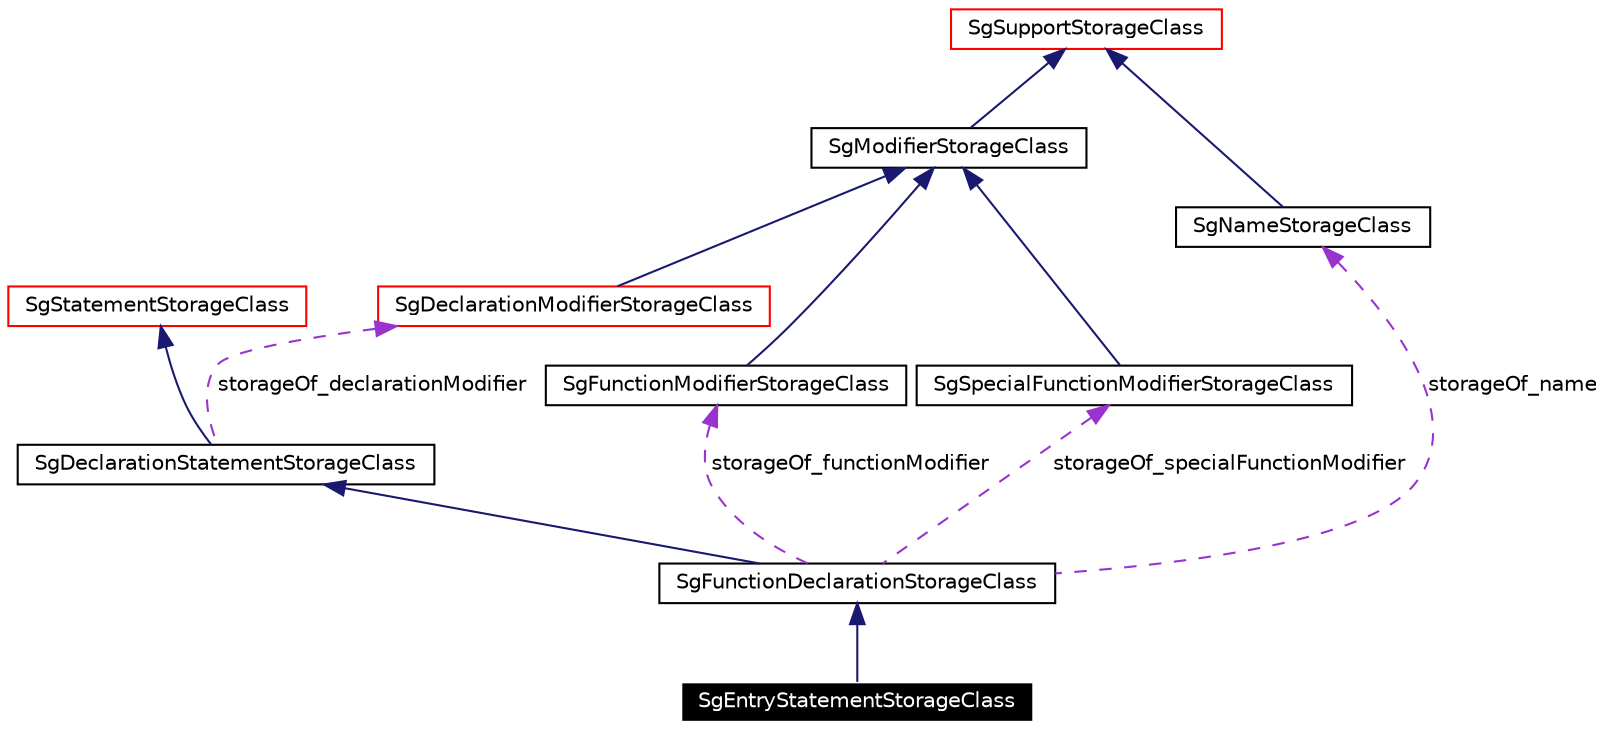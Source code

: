 digraph G
{
  edge [fontname="Helvetica",fontsize=10,labelfontname="Helvetica",labelfontsize=10];
  node [fontname="Helvetica",fontsize=10,shape=record];
  Node1 [label="SgEntryStatementStorageClass",height=0.2,width=0.4,color="white", fillcolor="black", style="filled" fontcolor="white"];
  Node2 -> Node1 [dir=back,color="midnightblue",fontsize=10,style="solid",fontname="Helvetica"];
  Node2 [label="SgFunctionDeclarationStorageClass",height=0.2,width=0.4,color="black",URL="$classSgFunctionDeclarationStorageClass.html"];
  Node3 -> Node2 [dir=back,color="midnightblue",fontsize=10,style="solid",fontname="Helvetica"];
  Node3 [label="SgDeclarationStatementStorageClass",height=0.2,width=0.4,color="black",URL="$classSgDeclarationStatementStorageClass.html"];
  Node4 -> Node3 [dir=back,color="midnightblue",fontsize=10,style="solid",fontname="Helvetica"];
  Node4 [label="SgStatementStorageClass",height=0.2,width=0.4,color="red",URL="$classSgStatementStorageClass.html"];
  Node5 -> Node3 [dir=back,color="darkorchid3",fontsize=10,style="dashed",label="storageOf_declarationModifier",fontname="Helvetica"];
  Node5 [label="SgDeclarationModifierStorageClass",height=0.2,width=0.4,color="red",URL="$classSgDeclarationModifierStorageClass.html"];
  Node6 -> Node5 [dir=back,color="midnightblue",fontsize=10,style="solid",fontname="Helvetica"];
  Node6 [label="SgModifierStorageClass",height=0.2,width=0.4,color="black",URL="$classSgModifierStorageClass.html"];
  Node7 -> Node6 [dir=back,color="midnightblue",fontsize=10,style="solid",fontname="Helvetica"];
  Node7 [label="SgSupportStorageClass",height=0.2,width=0.4,color="red",URL="$classSgSupportStorageClass.html"];
  Node8 -> Node2 [dir=back,color="darkorchid3",fontsize=10,style="dashed",label="storageOf_name",fontname="Helvetica"];
  Node8 [label="SgNameStorageClass",height=0.2,width=0.4,color="black",URL="$classSgNameStorageClass.html"];
  Node7 -> Node8 [dir=back,color="midnightblue",fontsize=10,style="solid",fontname="Helvetica"];
  Node9 -> Node2 [dir=back,color="darkorchid3",fontsize=10,style="dashed",label="storageOf_functionModifier",fontname="Helvetica"];
  Node9 [label="SgFunctionModifierStorageClass",height=0.2,width=0.4,color="black",URL="$classSgFunctionModifierStorageClass.html"];
  Node6 -> Node9 [dir=back,color="midnightblue",fontsize=10,style="solid",fontname="Helvetica"];
  Node10 -> Node2 [dir=back,color="darkorchid3",fontsize=10,style="dashed",label="storageOf_specialFunctionModifier",fontname="Helvetica"];
  Node10 [label="SgSpecialFunctionModifierStorageClass",height=0.2,width=0.4,color="black",URL="$classSgSpecialFunctionModifierStorageClass.html"];
  Node6 -> Node10 [dir=back,color="midnightblue",fontsize=10,style="solid",fontname="Helvetica"];
}

